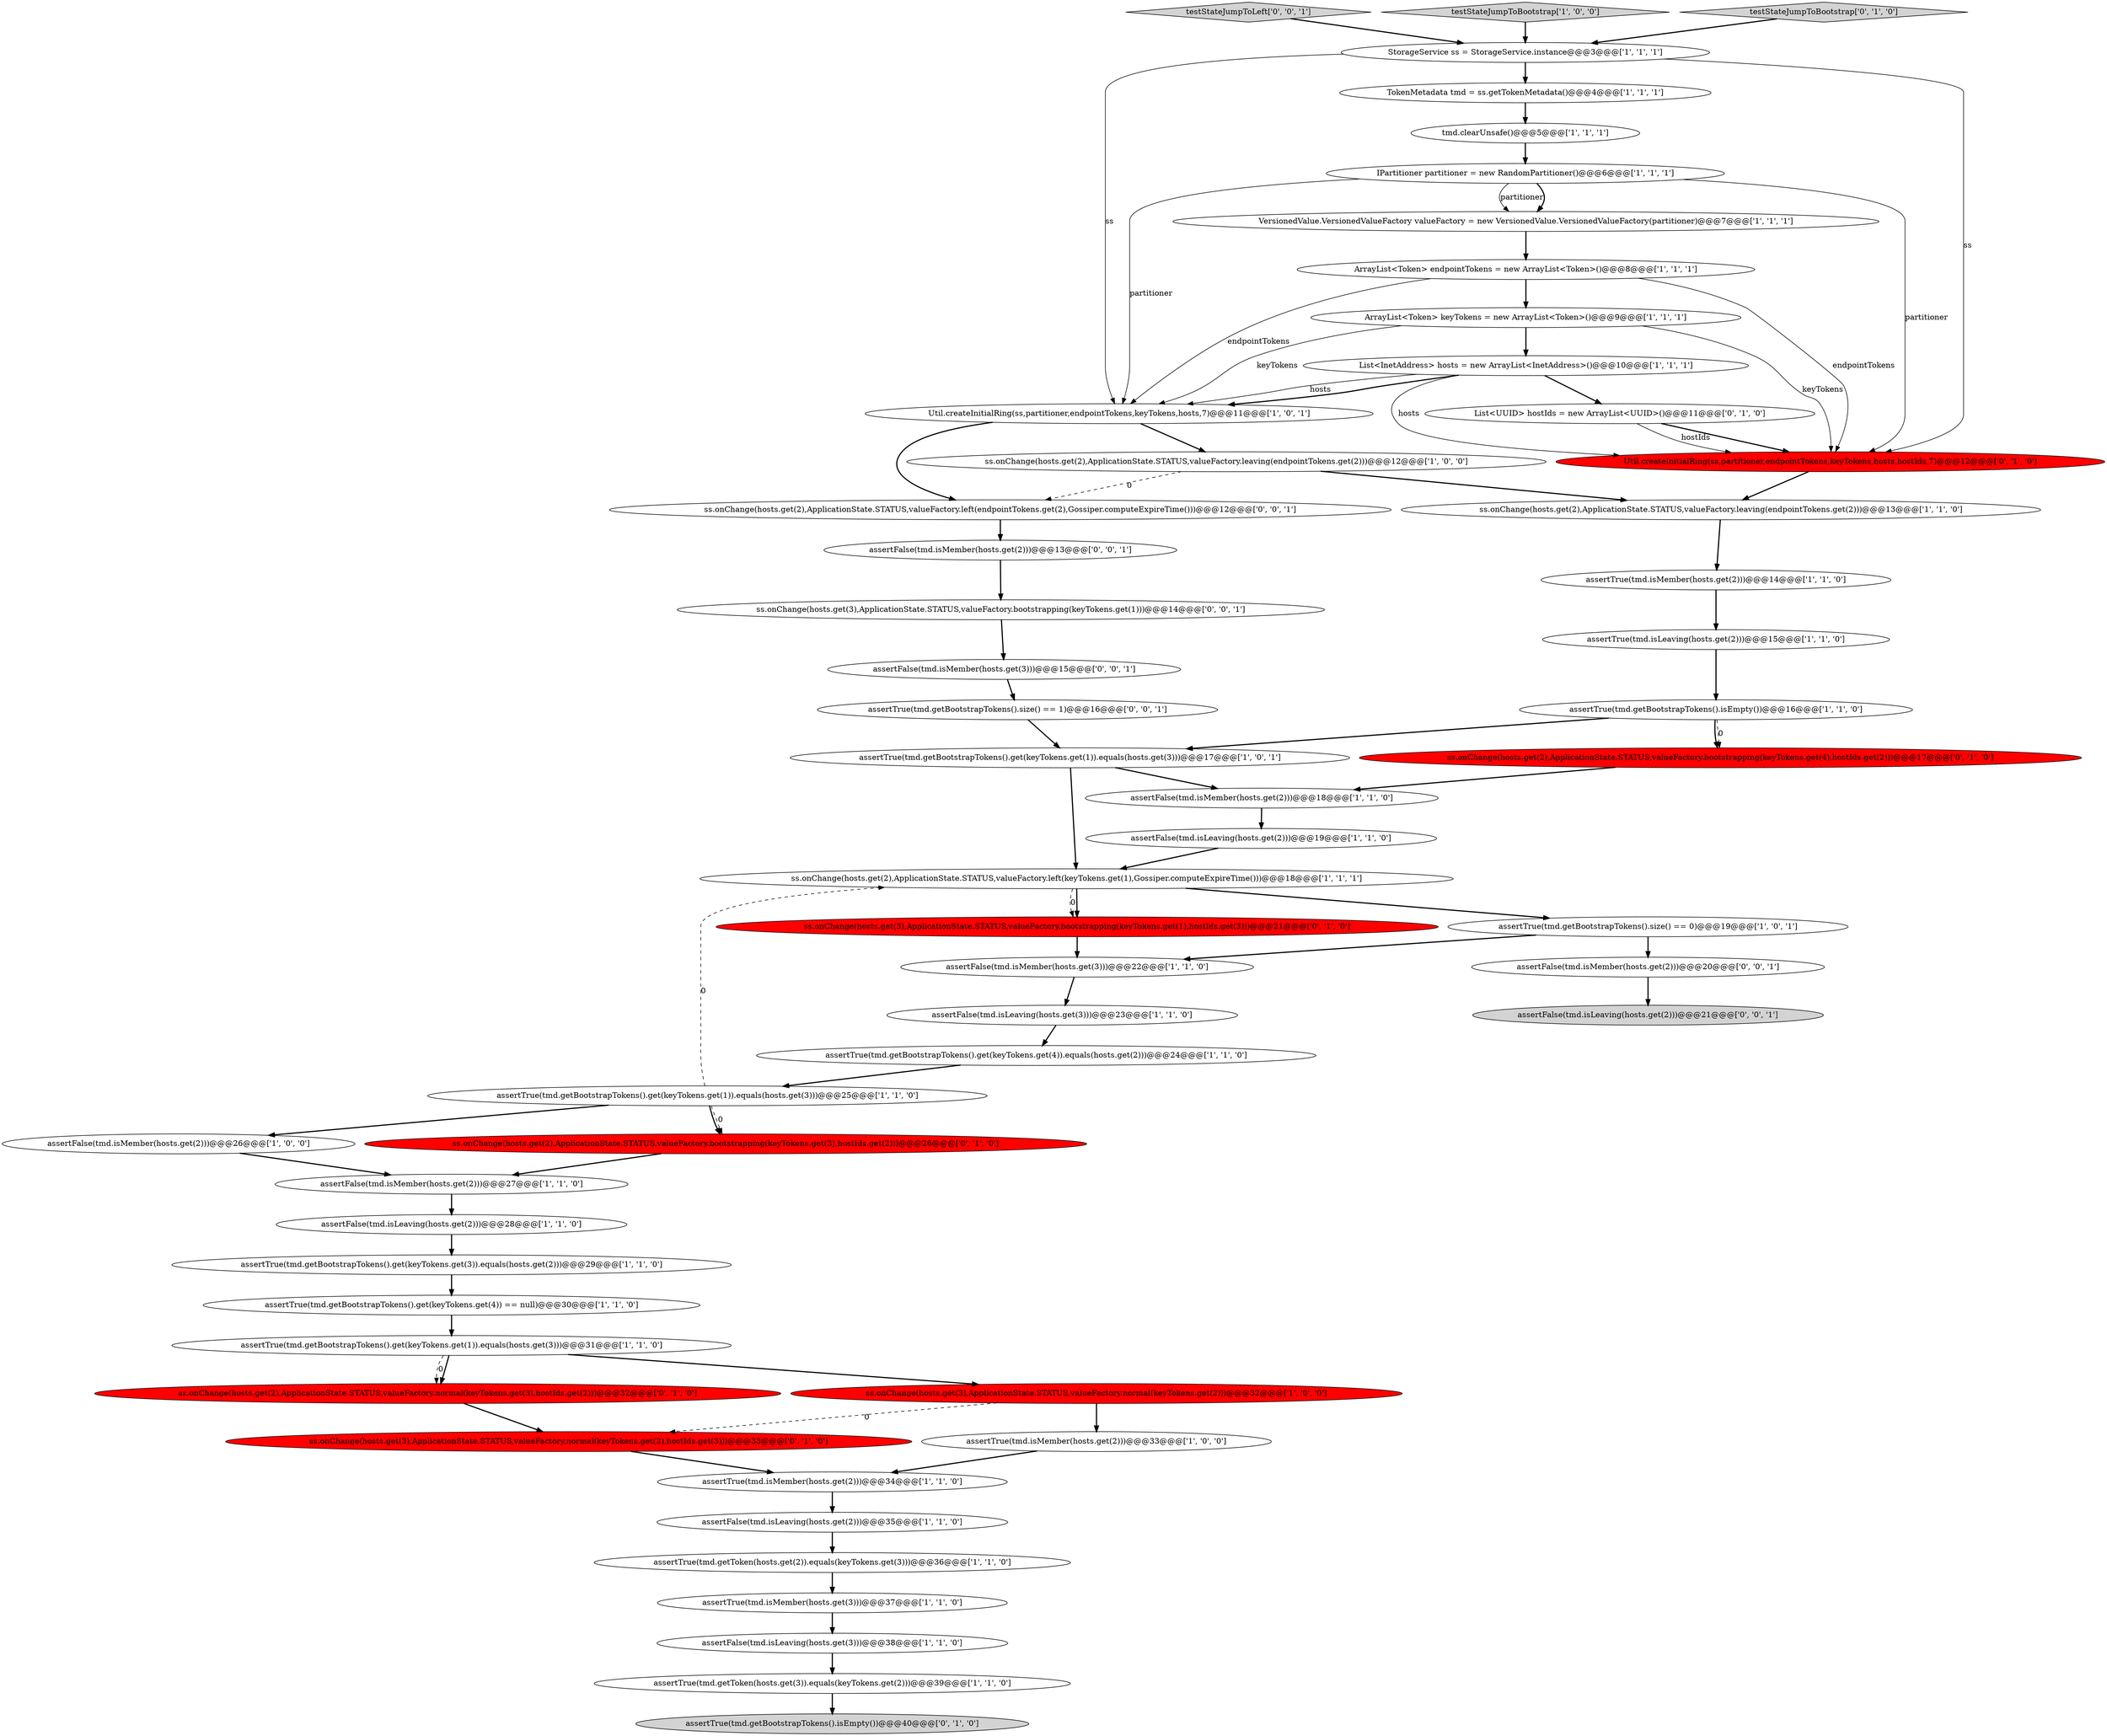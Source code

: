 digraph {
3 [style = filled, label = "List<InetAddress> hosts = new ArrayList<InetAddress>()@@@10@@@['1', '1', '1']", fillcolor = white, shape = ellipse image = "AAA0AAABBB1BBB"];
18 [style = filled, label = "assertFalse(tmd.isMember(hosts.get(2)))@@@27@@@['1', '1', '0']", fillcolor = white, shape = ellipse image = "AAA0AAABBB1BBB"];
41 [style = filled, label = "ss.onChange(hosts.get(3),ApplicationState.STATUS,valueFactory.normal(keyTokens.get(2),hostIds.get(3)))@@@33@@@['0', '1', '0']", fillcolor = red, shape = ellipse image = "AAA1AAABBB2BBB"];
36 [style = filled, label = "assertFalse(tmd.isLeaving(hosts.get(2)))@@@28@@@['1', '1', '0']", fillcolor = white, shape = ellipse image = "AAA0AAABBB1BBB"];
29 [style = filled, label = "TokenMetadata tmd = ss.getTokenMetadata()@@@4@@@['1', '1', '1']", fillcolor = white, shape = ellipse image = "AAA0AAABBB1BBB"];
35 [style = filled, label = "assertFalse(tmd.isMember(hosts.get(2)))@@@26@@@['1', '0', '0']", fillcolor = white, shape = ellipse image = "AAA0AAABBB1BBB"];
53 [style = filled, label = "testStateJumpToLeft['0', '0', '1']", fillcolor = lightgray, shape = diamond image = "AAA0AAABBB3BBB"];
20 [style = filled, label = "assertTrue(tmd.isLeaving(hosts.get(2)))@@@15@@@['1', '1', '0']", fillcolor = white, shape = ellipse image = "AAA0AAABBB1BBB"];
52 [style = filled, label = "assertFalse(tmd.isMember(hosts.get(3)))@@@15@@@['0', '0', '1']", fillcolor = white, shape = ellipse image = "AAA0AAABBB3BBB"];
34 [style = filled, label = "ss.onChange(hosts.get(2),ApplicationState.STATUS,valueFactory.leaving(endpointTokens.get(2)))@@@13@@@['1', '1', '0']", fillcolor = white, shape = ellipse image = "AAA0AAABBB1BBB"];
19 [style = filled, label = "ss.onChange(hosts.get(2),ApplicationState.STATUS,valueFactory.leaving(endpointTokens.get(2)))@@@12@@@['1', '0', '0']", fillcolor = white, shape = ellipse image = "AAA0AAABBB1BBB"];
49 [style = filled, label = "assertTrue(tmd.getBootstrapTokens().size() == 1)@@@16@@@['0', '0', '1']", fillcolor = white, shape = ellipse image = "AAA0AAABBB3BBB"];
44 [style = filled, label = "List<UUID> hostIds = new ArrayList<UUID>()@@@11@@@['0', '1', '0']", fillcolor = white, shape = ellipse image = "AAA0AAABBB2BBB"];
15 [style = filled, label = "assertFalse(tmd.isLeaving(hosts.get(2)))@@@35@@@['1', '1', '0']", fillcolor = white, shape = ellipse image = "AAA0AAABBB1BBB"];
28 [style = filled, label = "assertTrue(tmd.getToken(hosts.get(3)).equals(keyTokens.get(2)))@@@39@@@['1', '1', '0']", fillcolor = white, shape = ellipse image = "AAA0AAABBB1BBB"];
5 [style = filled, label = "assertTrue(tmd.isMember(hosts.get(2)))@@@34@@@['1', '1', '0']", fillcolor = white, shape = ellipse image = "AAA0AAABBB1BBB"];
10 [style = filled, label = "assertFalse(tmd.isLeaving(hosts.get(2)))@@@19@@@['1', '1', '0']", fillcolor = white, shape = ellipse image = "AAA0AAABBB1BBB"];
27 [style = filled, label = "assertTrue(tmd.getBootstrapTokens().get(keyTokens.get(3)).equals(hosts.get(2)))@@@29@@@['1', '1', '0']", fillcolor = white, shape = ellipse image = "AAA0AAABBB1BBB"];
39 [style = filled, label = "assertTrue(tmd.getBootstrapTokens().isEmpty())@@@40@@@['0', '1', '0']", fillcolor = lightgray, shape = ellipse image = "AAA0AAABBB2BBB"];
14 [style = filled, label = "assertFalse(tmd.isLeaving(hosts.get(3)))@@@23@@@['1', '1', '0']", fillcolor = white, shape = ellipse image = "AAA0AAABBB1BBB"];
16 [style = filled, label = "assertTrue(tmd.getBootstrapTokens().get(keyTokens.get(4)) == null)@@@30@@@['1', '1', '0']", fillcolor = white, shape = ellipse image = "AAA0AAABBB1BBB"];
24 [style = filled, label = "ArrayList<Token> keyTokens = new ArrayList<Token>()@@@9@@@['1', '1', '1']", fillcolor = white, shape = ellipse image = "AAA0AAABBB1BBB"];
13 [style = filled, label = "Util.createInitialRing(ss,partitioner,endpointTokens,keyTokens,hosts,7)@@@11@@@['1', '0', '1']", fillcolor = white, shape = ellipse image = "AAA0AAABBB1BBB"];
46 [style = filled, label = "ss.onChange(hosts.get(2),ApplicationState.STATUS,valueFactory.normal(keyTokens.get(3),hostIds.get(2)))@@@32@@@['0', '1', '0']", fillcolor = red, shape = ellipse image = "AAA1AAABBB2BBB"];
33 [style = filled, label = "assertFalse(tmd.isLeaving(hosts.get(3)))@@@38@@@['1', '1', '0']", fillcolor = white, shape = ellipse image = "AAA0AAABBB1BBB"];
43 [style = filled, label = "ss.onChange(hosts.get(3),ApplicationState.STATUS,valueFactory.bootstrapping(keyTokens.get(1),hostIds.get(3)))@@@21@@@['0', '1', '0']", fillcolor = red, shape = ellipse image = "AAA1AAABBB2BBB"];
42 [style = filled, label = "ss.onChange(hosts.get(2),ApplicationState.STATUS,valueFactory.bootstrapping(keyTokens.get(4),hostIds.get(2)))@@@17@@@['0', '1', '0']", fillcolor = red, shape = ellipse image = "AAA1AAABBB2BBB"];
0 [style = filled, label = "assertTrue(tmd.getBootstrapTokens().get(keyTokens.get(1)).equals(hosts.get(3)))@@@25@@@['1', '1', '0']", fillcolor = white, shape = ellipse image = "AAA0AAABBB1BBB"];
21 [style = filled, label = "testStateJumpToBootstrap['1', '0', '0']", fillcolor = lightgray, shape = diamond image = "AAA0AAABBB1BBB"];
8 [style = filled, label = "assertTrue(tmd.getBootstrapTokens().get(keyTokens.get(4)).equals(hosts.get(2)))@@@24@@@['1', '1', '0']", fillcolor = white, shape = ellipse image = "AAA0AAABBB1BBB"];
4 [style = filled, label = "assertTrue(tmd.getBootstrapTokens().get(keyTokens.get(1)).equals(hosts.get(3)))@@@31@@@['1', '1', '0']", fillcolor = white, shape = ellipse image = "AAA0AAABBB1BBB"];
11 [style = filled, label = "assertFalse(tmd.isMember(hosts.get(3)))@@@22@@@['1', '1', '0']", fillcolor = white, shape = ellipse image = "AAA0AAABBB1BBB"];
38 [style = filled, label = "Util.createInitialRing(ss,partitioner,endpointTokens,keyTokens,hosts,hostIds,7)@@@12@@@['0', '1', '0']", fillcolor = red, shape = ellipse image = "AAA1AAABBB2BBB"];
47 [style = filled, label = "assertFalse(tmd.isLeaving(hosts.get(2)))@@@21@@@['0', '0', '1']", fillcolor = lightgray, shape = ellipse image = "AAA0AAABBB3BBB"];
7 [style = filled, label = "assertTrue(tmd.isMember(hosts.get(2)))@@@14@@@['1', '1', '0']", fillcolor = white, shape = ellipse image = "AAA0AAABBB1BBB"];
1 [style = filled, label = "assertTrue(tmd.getBootstrapTokens().isEmpty())@@@16@@@['1', '1', '0']", fillcolor = white, shape = ellipse image = "AAA0AAABBB1BBB"];
48 [style = filled, label = "ss.onChange(hosts.get(2),ApplicationState.STATUS,valueFactory.left(endpointTokens.get(2),Gossiper.computeExpireTime()))@@@12@@@['0', '0', '1']", fillcolor = white, shape = ellipse image = "AAA0AAABBB3BBB"];
9 [style = filled, label = "tmd.clearUnsafe()@@@5@@@['1', '1', '1']", fillcolor = white, shape = ellipse image = "AAA0AAABBB1BBB"];
22 [style = filled, label = "assertTrue(tmd.isMember(hosts.get(2)))@@@33@@@['1', '0', '0']", fillcolor = white, shape = ellipse image = "AAA0AAABBB1BBB"];
50 [style = filled, label = "assertFalse(tmd.isMember(hosts.get(2)))@@@13@@@['0', '0', '1']", fillcolor = white, shape = ellipse image = "AAA0AAABBB3BBB"];
40 [style = filled, label = "testStateJumpToBootstrap['0', '1', '0']", fillcolor = lightgray, shape = diamond image = "AAA0AAABBB2BBB"];
51 [style = filled, label = "assertFalse(tmd.isMember(hosts.get(2)))@@@20@@@['0', '0', '1']", fillcolor = white, shape = ellipse image = "AAA0AAABBB3BBB"];
23 [style = filled, label = "VersionedValue.VersionedValueFactory valueFactory = new VersionedValue.VersionedValueFactory(partitioner)@@@7@@@['1', '1', '1']", fillcolor = white, shape = ellipse image = "AAA0AAABBB1BBB"];
31 [style = filled, label = "assertTrue(tmd.getBootstrapTokens().size() == 0)@@@19@@@['1', '0', '1']", fillcolor = white, shape = ellipse image = "AAA0AAABBB1BBB"];
25 [style = filled, label = "assertTrue(tmd.getToken(hosts.get(2)).equals(keyTokens.get(3)))@@@36@@@['1', '1', '0']", fillcolor = white, shape = ellipse image = "AAA0AAABBB1BBB"];
17 [style = filled, label = "ss.onChange(hosts.get(2),ApplicationState.STATUS,valueFactory.left(keyTokens.get(1),Gossiper.computeExpireTime()))@@@18@@@['1', '1', '1']", fillcolor = white, shape = ellipse image = "AAA0AAABBB1BBB"];
12 [style = filled, label = "IPartitioner partitioner = new RandomPartitioner()@@@6@@@['1', '1', '1']", fillcolor = white, shape = ellipse image = "AAA0AAABBB1BBB"];
32 [style = filled, label = "ss.onChange(hosts.get(3),ApplicationState.STATUS,valueFactory.normal(keyTokens.get(2)))@@@32@@@['1', '0', '0']", fillcolor = red, shape = ellipse image = "AAA1AAABBB1BBB"];
54 [style = filled, label = "ss.onChange(hosts.get(3),ApplicationState.STATUS,valueFactory.bootstrapping(keyTokens.get(1)))@@@14@@@['0', '0', '1']", fillcolor = white, shape = ellipse image = "AAA0AAABBB3BBB"];
26 [style = filled, label = "assertTrue(tmd.getBootstrapTokens().get(keyTokens.get(1)).equals(hosts.get(3)))@@@17@@@['1', '0', '1']", fillcolor = white, shape = ellipse image = "AAA0AAABBB1BBB"];
37 [style = filled, label = "StorageService ss = StorageService.instance@@@3@@@['1', '1', '1']", fillcolor = white, shape = ellipse image = "AAA0AAABBB1BBB"];
2 [style = filled, label = "assertFalse(tmd.isMember(hosts.get(2)))@@@18@@@['1', '1', '0']", fillcolor = white, shape = ellipse image = "AAA0AAABBB1BBB"];
30 [style = filled, label = "ArrayList<Token> endpointTokens = new ArrayList<Token>()@@@8@@@['1', '1', '1']", fillcolor = white, shape = ellipse image = "AAA0AAABBB1BBB"];
6 [style = filled, label = "assertTrue(tmd.isMember(hosts.get(3)))@@@37@@@['1', '1', '0']", fillcolor = white, shape = ellipse image = "AAA0AAABBB1BBB"];
45 [style = filled, label = "ss.onChange(hosts.get(2),ApplicationState.STATUS,valueFactory.bootstrapping(keyTokens.get(3),hostIds.get(2)))@@@26@@@['0', '1', '0']", fillcolor = red, shape = ellipse image = "AAA1AAABBB2BBB"];
41->5 [style = bold, label=""];
54->52 [style = bold, label=""];
1->42 [style = dashed, label="0"];
30->24 [style = bold, label=""];
19->34 [style = bold, label=""];
32->22 [style = bold, label=""];
35->18 [style = bold, label=""];
23->30 [style = bold, label=""];
42->2 [style = bold, label=""];
17->43 [style = dashed, label="0"];
26->17 [style = bold, label=""];
37->38 [style = solid, label="ss"];
11->14 [style = bold, label=""];
0->45 [style = bold, label=""];
52->49 [style = bold, label=""];
15->25 [style = bold, label=""];
28->39 [style = bold, label=""];
17->31 [style = bold, label=""];
33->28 [style = bold, label=""];
12->38 [style = solid, label="partitioner"];
29->9 [style = bold, label=""];
37->29 [style = bold, label=""];
34->7 [style = bold, label=""];
5->15 [style = bold, label=""];
48->50 [style = bold, label=""];
1->42 [style = bold, label=""];
13->48 [style = bold, label=""];
10->17 [style = bold, label=""];
18->36 [style = bold, label=""];
12->23 [style = solid, label="partitioner"];
30->13 [style = solid, label="endpointTokens"];
7->20 [style = bold, label=""];
20->1 [style = bold, label=""];
27->16 [style = bold, label=""];
4->46 [style = dashed, label="0"];
1->26 [style = bold, label=""];
2->10 [style = bold, label=""];
25->6 [style = bold, label=""];
0->17 [style = dashed, label="0"];
22->5 [style = bold, label=""];
31->11 [style = bold, label=""];
44->38 [style = bold, label=""];
46->41 [style = bold, label=""];
12->13 [style = solid, label="partitioner"];
0->45 [style = dashed, label="0"];
43->11 [style = bold, label=""];
8->0 [style = bold, label=""];
17->43 [style = bold, label=""];
53->37 [style = bold, label=""];
26->2 [style = bold, label=""];
3->44 [style = bold, label=""];
13->19 [style = bold, label=""];
21->37 [style = bold, label=""];
31->51 [style = bold, label=""];
36->27 [style = bold, label=""];
30->38 [style = solid, label="endpointTokens"];
44->38 [style = solid, label="hostIds"];
6->33 [style = bold, label=""];
3->38 [style = solid, label="hosts"];
51->47 [style = bold, label=""];
19->48 [style = dashed, label="0"];
38->34 [style = bold, label=""];
32->41 [style = dashed, label="0"];
3->13 [style = bold, label=""];
0->35 [style = bold, label=""];
24->13 [style = solid, label="keyTokens"];
3->13 [style = solid, label="hosts"];
12->23 [style = bold, label=""];
14->8 [style = bold, label=""];
9->12 [style = bold, label=""];
49->26 [style = bold, label=""];
16->4 [style = bold, label=""];
50->54 [style = bold, label=""];
37->13 [style = solid, label="ss"];
24->3 [style = bold, label=""];
4->32 [style = bold, label=""];
4->46 [style = bold, label=""];
40->37 [style = bold, label=""];
24->38 [style = solid, label="keyTokens"];
45->18 [style = bold, label=""];
}
